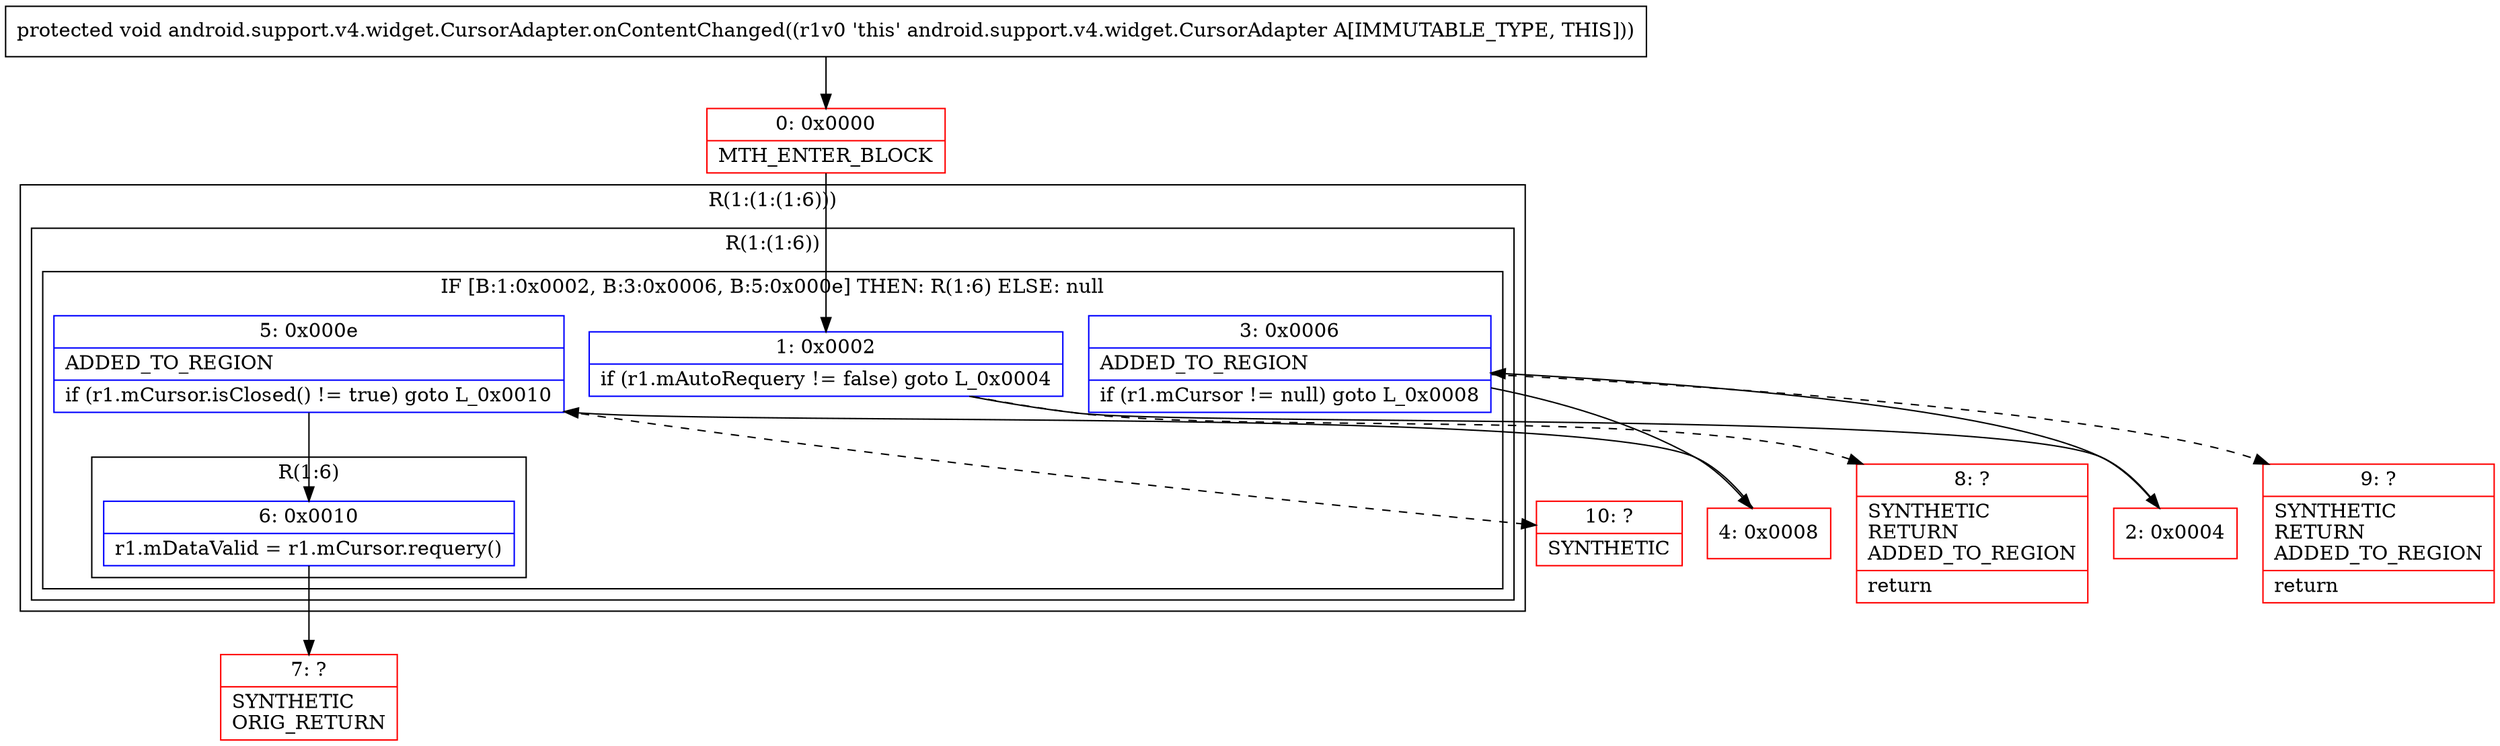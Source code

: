 digraph "CFG forandroid.support.v4.widget.CursorAdapter.onContentChanged()V" {
subgraph cluster_Region_1970543960 {
label = "R(1:(1:(1:6)))";
node [shape=record,color=blue];
subgraph cluster_Region_539407267 {
label = "R(1:(1:6))";
node [shape=record,color=blue];
subgraph cluster_IfRegion_686996002 {
label = "IF [B:1:0x0002, B:3:0x0006, B:5:0x000e] THEN: R(1:6) ELSE: null";
node [shape=record,color=blue];
Node_1 [shape=record,label="{1\:\ 0x0002|if (r1.mAutoRequery != false) goto L_0x0004\l}"];
Node_3 [shape=record,label="{3\:\ 0x0006|ADDED_TO_REGION\l|if (r1.mCursor != null) goto L_0x0008\l}"];
Node_5 [shape=record,label="{5\:\ 0x000e|ADDED_TO_REGION\l|if (r1.mCursor.isClosed() != true) goto L_0x0010\l}"];
subgraph cluster_Region_903370912 {
label = "R(1:6)";
node [shape=record,color=blue];
Node_6 [shape=record,label="{6\:\ 0x0010|r1.mDataValid = r1.mCursor.requery()\l}"];
}
}
}
}
Node_0 [shape=record,color=red,label="{0\:\ 0x0000|MTH_ENTER_BLOCK\l}"];
Node_2 [shape=record,color=red,label="{2\:\ 0x0004}"];
Node_4 [shape=record,color=red,label="{4\:\ 0x0008}"];
Node_7 [shape=record,color=red,label="{7\:\ ?|SYNTHETIC\lORIG_RETURN\l}"];
Node_8 [shape=record,color=red,label="{8\:\ ?|SYNTHETIC\lRETURN\lADDED_TO_REGION\l|return\l}"];
Node_9 [shape=record,color=red,label="{9\:\ ?|SYNTHETIC\lRETURN\lADDED_TO_REGION\l|return\l}"];
Node_10 [shape=record,color=red,label="{10\:\ ?|SYNTHETIC\l}"];
MethodNode[shape=record,label="{protected void android.support.v4.widget.CursorAdapter.onContentChanged((r1v0 'this' android.support.v4.widget.CursorAdapter A[IMMUTABLE_TYPE, THIS])) }"];
MethodNode -> Node_0;
Node_1 -> Node_2;
Node_1 -> Node_8[style=dashed];
Node_3 -> Node_4;
Node_3 -> Node_9[style=dashed];
Node_5 -> Node_6;
Node_5 -> Node_10[style=dashed];
Node_6 -> Node_7;
Node_0 -> Node_1;
Node_2 -> Node_3;
Node_4 -> Node_5;
}

